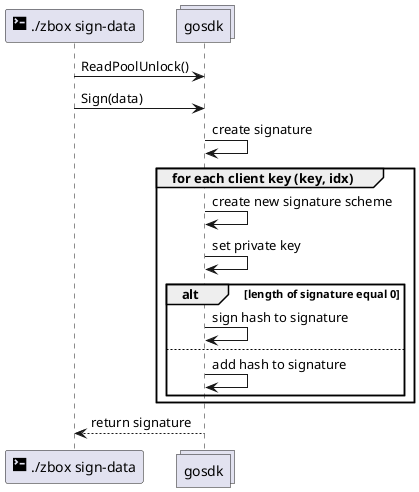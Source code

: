 @startuml
participant "<size:20><&terminal></size> ./zbox sign-data" as cli
collections gosdk

cli -> gosdk: ReadPoolUnlock()
cli -> gosdk: Sign(data)
gosdk -> gosdk: create signature
group for each client key (key, idx)
gosdk -> gosdk: create new signature scheme
gosdk -> gosdk: set private key
alt length of signature equal 0
gosdk -> gosdk: sign hash to signature 
else
gosdk -> gosdk: add hash to signature
end
end

gosdk --> cli: return signature
@enduml
